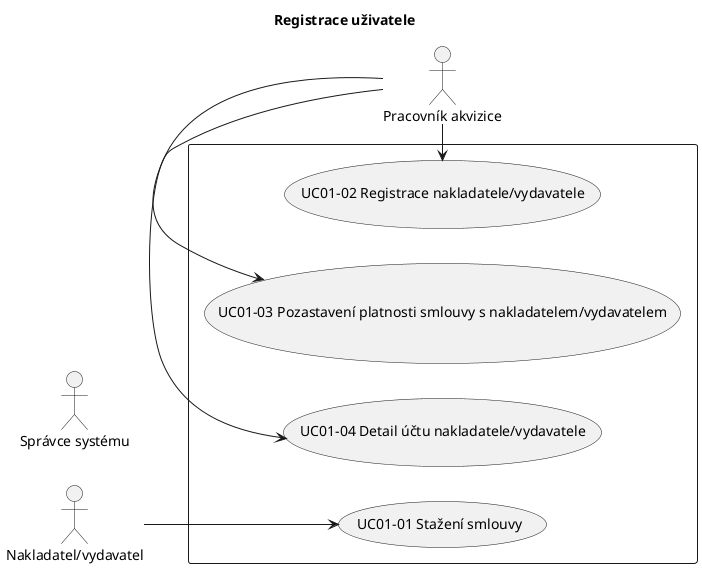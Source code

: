 @startuml
left to right direction
title Registrace uživatele
skinparam packageStyle rect
actor :Nakladatel/vydavatel:
actor :Pracovník akvizice:
actor :Správce systému:

rectangle  {
	  :Nakladatel/vydavatel: --> (UC01-01 Stažení smlouvy)
	  :Pracovník akvizice: -left-> (UC01-02 Registrace nakladatele/vydavatele)
	  :Pracovník akvizice: -left-> (UC01-03 Pozastavení platnosti smlouvy s nakladatelem/vydavatelem)
	  :Pracovník akvizice: -left-> (UC01-04 Detail účtu nakladatele/vydavatele)
}
@endum